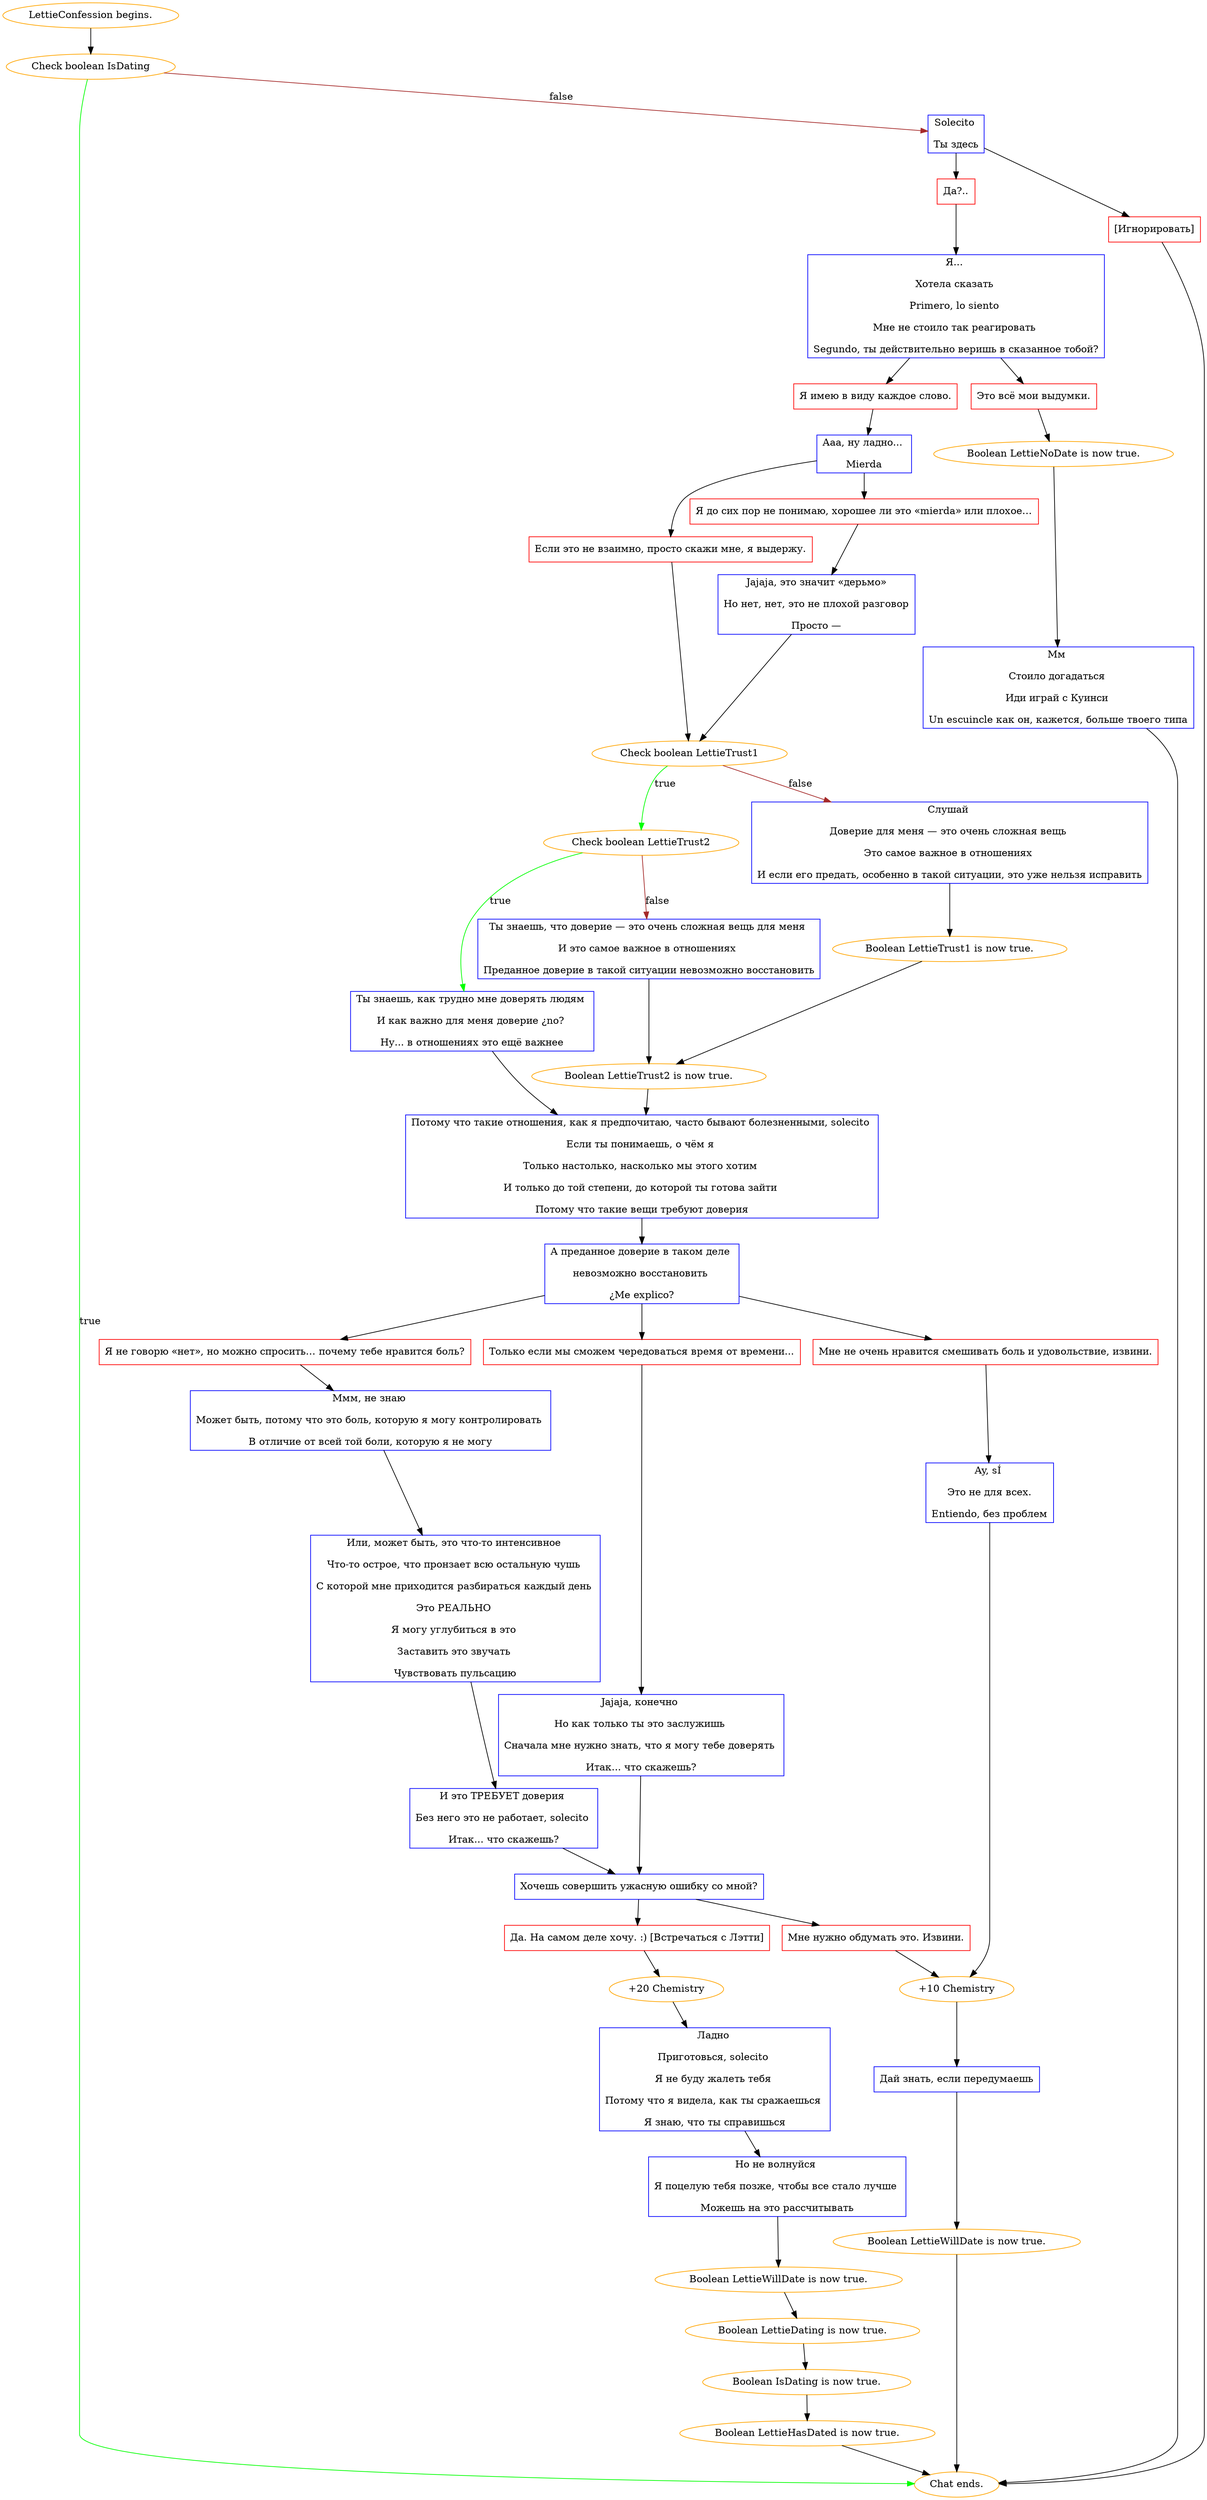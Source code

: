 digraph {
	"LettieConfession begins." [color=orange];
		"LettieConfession begins." -> j3507132931;
	j3507132931 [label="Check boolean IsDating",color=orange];
		j3507132931 -> "Chat ends." [label=true,color=green];
		j3507132931 -> j1167025123 [label=false,color=brown];
	"Chat ends." [color=orange];
	j1167025123 [label="Solecito 
Ты здесь",shape=box,color=blue];
		j1167025123 -> j1826406026;
		j1167025123 -> j3456118237;
	j1826406026 [label="Да?..",shape=box,color=red];
		j1826406026 -> j4235048782;
	j3456118237 [label="[Игнорировать]",shape=box,color=red];
		j3456118237 -> "Chat ends.";
	j4235048782 [label="Я... 
Хотела сказать 
Primero, lo siento 
Мне не стоило так реагировать 
Segundo, ты действительно веришь в сказанное тобой?",shape=box,color=blue];
		j4235048782 -> j4042626794;
		j4235048782 -> j3057791246;
	j4042626794 [label="Я имею в виду каждое слово.",shape=box,color=red];
		j4042626794 -> j3147729670;
	j3057791246 [label="Это всё мои выдумки.",shape=box,color=red];
		j3057791246 -> j4035375556;
	j3147729670 [label="Ааа, ну ладно... 
Mierda",shape=box,color=blue];
		j3147729670 -> j3224298303;
		j3147729670 -> j765422719;
	j4035375556 [label="Boolean LettieNoDate is now true.",color=orange];
		j4035375556 -> j2627987937;
	j3224298303 [label="Если это не взаимно, просто скажи мне, я выдержу.",shape=box,color=red];
		j3224298303 -> j2720179985;
	j765422719 [label="Я до сих пор не понимаю, хорошее ли это «mierda» или плохое…",shape=box,color=red];
		j765422719 -> j2058406683;
	j2627987937 [label="Мм 
Стоило догадаться 
Иди играй с Куинси 
Un escuincle как он, кажется, больше твоего типа",shape=box,color=blue];
		j2627987937 -> "Chat ends.";
	j2720179985 [label="Check boolean LettieTrust1",color=orange];
		j2720179985 -> j675720518 [label=true,color=green];
		j2720179985 -> j1208720996 [label=false,color=brown];
	j2058406683 [label="Jajaja, это значит «дерьмо»
Но нет, нет, это не плохой разговор
Просто —",shape=box,color=blue];
		j2058406683 -> j2720179985;
	j675720518 [label="Check boolean LettieTrust2",color=orange];
		j675720518 -> j1042230360 [label=true,color=green];
		j675720518 -> j2336550535 [label=false,color=brown];
	j1208720996 [label="Слушай 
Доверие для меня — это очень сложная вещь 
Это самое важное в отношениях 
И если его предать, особенно в такой ситуации, это уже нельзя исправить",shape=box,color=blue];
		j1208720996 -> j416678767;
	j1042230360 [label="Ты знаешь, как трудно мне доверять людям 
И как важно для меня доверие ¿no? 
Ну... в отношениях это ещё важнее",shape=box,color=blue];
		j1042230360 -> j4269887957;
	j2336550535 [label="Ты знаешь, что доверие — это очень сложная вещь для меня 
И это самое важное в отношениях 
Преданное доверие в такой ситуации невозможно восстановить",shape=box,color=blue];
		j2336550535 -> j170893038;
	j416678767 [label="Boolean LettieTrust1 is now true.",color=orange];
		j416678767 -> j170893038;
	j4269887957 [label="Потому что такие отношения, как я предпочитаю, часто бывают болезненными, solecito 
Если ты понимаешь, о чём я 
Только настолько, насколько мы этого хотим 
И только до той степени, до которой ты готова зайти 
Потому что такие вещи требуют доверия",shape=box,color=blue];
		j4269887957 -> j1064378688;
	j170893038 [label="Boolean LettieTrust2 is now true.",color=orange];
		j170893038 -> j4269887957;
	j1064378688 [label="А преданное доверие в таком деле 
невозможно восстановить 
¿Me explico?",shape=box,color=blue];
		j1064378688 -> j201562768;
		j1064378688 -> j600406697;
		j1064378688 -> j14917845;
	j201562768 [label="Я не говорю «нет», но можно спросить… почему тебе нравится боль?",shape=box,color=red];
		j201562768 -> j1241650836;
	j600406697 [label="Только если мы сможем чередоваться время от времени...",shape=box,color=red];
		j600406697 -> j1815347909;
	j14917845 [label="Мне не очень нравится смешивать боль и удовольствие, извини.",shape=box,color=red];
		j14917845 -> j253101613;
	j1241650836 [label="Ммм, не знаю 
Может быть, потому что это боль, которую я могу контролировать 
В отличие от всей той боли, которую я не могу",shape=box,color=blue];
		j1241650836 -> j61866115;
	j1815347909 [label="Jajaja, конечно 
Но как только ты это заслужишь 
Сначала мне нужно знать, что я могу тебе доверять 
Итак... что скажешь?",shape=box,color=blue];
		j1815347909 -> j1101957280;
	j253101613 [label="Ay, sÍ 
Это не для всех.
Entiendo, без проблем",shape=box,color=blue];
		j253101613 -> j2477665661;
	j61866115 [label="Или, может быть, это что-то интенсивное 
Что-то острое, что пронзает всю остальную чушь 
С которой мне приходится разбираться каждый день 
Это РЕАЛЬНО 
Я могу углубиться в это 
Заставить это звучать 
Чувствовать пульсацию",shape=box,color=blue];
		j61866115 -> j2912662015;
	j1101957280 [label="Хочешь совершить ужасную ошибку со мной?",shape=box,color=blue];
		j1101957280 -> j4235868226;
		j1101957280 -> j2114327343;
	j2477665661 [label="+10 Chemistry",color=orange];
		j2477665661 -> j1327158907;
	j2912662015 [label="И это ТРЕБУЕТ доверия 
Без него это не работает, solecito 
Итак... что скажешь?",shape=box,color=blue];
		j2912662015 -> j1101957280;
	j4235868226 [label="Да. На самом деле хочу. :) [Встречаться с Лэтти]",shape=box,color=red];
		j4235868226 -> j2356641165;
	j2114327343 [label="Мне нужно обдумать это. Извини.",shape=box,color=red];
		j2114327343 -> j2477665661;
	j1327158907 [label="Дай знать, если передумаешь",shape=box,color=blue];
		j1327158907 -> j2129367046;
	j2356641165 [label="+20 Chemistry",color=orange];
		j2356641165 -> j3234884360;
	j2129367046 [label="Boolean LettieWillDate is now true.",color=orange];
		j2129367046 -> "Chat ends.";
	j3234884360 [label="Ладно 
Приготовься, solecito 
Я не буду жалеть тебя 
Потому что я видела, как ты сражаешься 
Я знаю, что ты справишься",shape=box,color=blue];
		j3234884360 -> j177304582;
	j177304582 [label="Но не волнуйся 
Я поцелую тебя позже, чтобы все стало лучше 
Можешь на это рассчитывать",shape=box,color=blue];
		j177304582 -> j1300785588;
	j1300785588 [label="Boolean LettieWillDate is now true.",color=orange];
		j1300785588 -> j702074970;
	j702074970 [label="Boolean LettieDating is now true.",color=orange];
		j702074970 -> j938814249;
	j938814249 [label="Boolean IsDating is now true.",color=orange];
		j938814249 -> j3003494003;
	j3003494003 [label="Boolean LettieHasDated is now true.",color=orange];
		j3003494003 -> "Chat ends.";
}